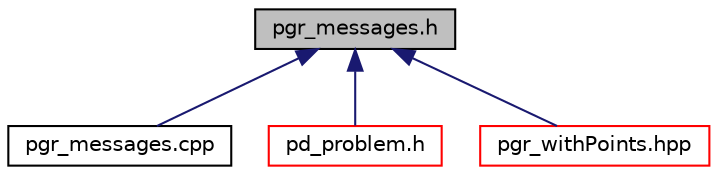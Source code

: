 digraph "pgr_messages.h"
{
  edge [fontname="Helvetica",fontsize="10",labelfontname="Helvetica",labelfontsize="10"];
  node [fontname="Helvetica",fontsize="10",shape=record];
  Node3 [label="pgr_messages.h",height=0.2,width=0.4,color="black", fillcolor="grey75", style="filled", fontcolor="black"];
  Node3 -> Node4 [dir="back",color="midnightblue",fontsize="10",style="solid",fontname="Helvetica"];
  Node4 [label="pgr_messages.cpp",height=0.2,width=0.4,color="black", fillcolor="white", style="filled",URL="$pgr__messages_8cpp.html"];
  Node3 -> Node5 [dir="back",color="midnightblue",fontsize="10",style="solid",fontname="Helvetica"];
  Node5 [label="pd_problem.h",height=0.2,width=0.4,color="red", fillcolor="white", style="filled",URL="$pd__problem_8h.html"];
  Node3 -> Node37 [dir="back",color="midnightblue",fontsize="10",style="solid",fontname="Helvetica"];
  Node37 [label="pgr_withPoints.hpp",height=0.2,width=0.4,color="red", fillcolor="white", style="filled",URL="$pgr__withPoints_8hpp.html"];
}
